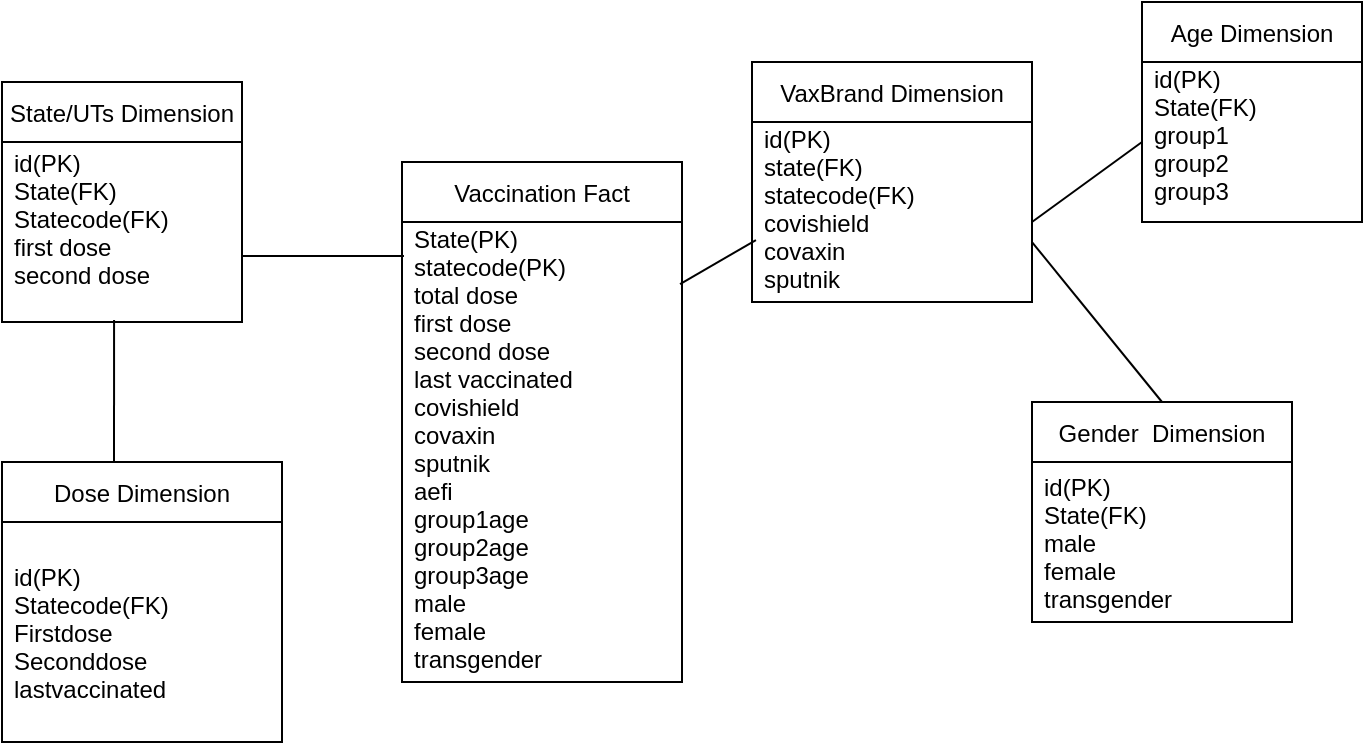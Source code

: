 <mxfile version="16.1.4"><diagram id="wKKEoRlrsNH8WjFI9Vs-" name="Page-1"><mxGraphModel dx="789" dy="546" grid="1" gridSize="10" guides="1" tooltips="1" connect="1" arrows="1" fold="1" page="1" pageScale="1" pageWidth="827" pageHeight="1169" math="0" shadow="0"><root><mxCell id="0"/><mxCell id="1" parent="0"/><mxCell id="Xd6o-LJrpr78kslK1Hlb-1" value="Vaccination Fact" style="swimlane;fontStyle=0;childLayout=stackLayout;horizontal=1;startSize=30;horizontalStack=0;resizeParent=1;resizeParentMax=0;resizeLast=0;collapsible=1;marginBottom=0;" vertex="1" parent="1"><mxGeometry x="290" y="90" width="140" height="260" as="geometry"/></mxCell><mxCell id="Xd6o-LJrpr78kslK1Hlb-2" value="State(PK)&#10;statecode(PK)&#10;total dose&#10;first dose &#10;second dose&#10;last vaccinated&#10;covishield&#10;covaxin&#10;sputnik&#10;aefi&#10;group1age &#10;group2age&#10;group3age&#10;male &#10;female&#10;transgender&#10;" style="text;strokeColor=none;fillColor=none;align=left;verticalAlign=middle;spacingLeft=4;spacingRight=4;overflow=hidden;points=[[0,0.5],[1,0.5]];portConstraint=eastwest;rotatable=0;labelBackgroundColor=none;" vertex="1" parent="Xd6o-LJrpr78kslK1Hlb-1"><mxGeometry y="30" width="140" height="230" as="geometry"/></mxCell><mxCell id="Xd6o-LJrpr78kslK1Hlb-5" value="State/UTs Dimension" style="swimlane;fontStyle=0;childLayout=stackLayout;horizontal=1;startSize=30;horizontalStack=0;resizeParent=1;resizeParentMax=0;resizeLast=0;collapsible=1;marginBottom=0;" vertex="1" parent="1"><mxGeometry x="90" y="50" width="120" height="120" as="geometry"/></mxCell><mxCell id="Xd6o-LJrpr78kslK1Hlb-8" value="id(PK)&#10;State(FK)&#10;Statecode(FK)&#10;first dose&#10;second dose&#10;" style="text;strokeColor=none;fillColor=none;align=left;verticalAlign=middle;spacingLeft=4;spacingRight=4;overflow=hidden;points=[[0,0.5],[1,0.5]];portConstraint=eastwest;rotatable=0;" vertex="1" parent="Xd6o-LJrpr78kslK1Hlb-5"><mxGeometry y="30" width="120" height="90" as="geometry"/></mxCell><mxCell id="Xd6o-LJrpr78kslK1Hlb-9" value="Gender  Dimension" style="swimlane;fontStyle=0;childLayout=stackLayout;horizontal=1;startSize=30;horizontalStack=0;resizeParent=1;resizeParentMax=0;resizeLast=0;collapsible=1;marginBottom=0;" vertex="1" parent="1"><mxGeometry x="605" y="210" width="130" height="110" as="geometry"/></mxCell><mxCell id="Xd6o-LJrpr78kslK1Hlb-10" value="id(PK)&#10;State(FK)&#10;male&#10;female&#10;transgender " style="text;strokeColor=none;fillColor=none;align=left;verticalAlign=middle;spacingLeft=4;spacingRight=4;overflow=hidden;points=[[0,0.5],[1,0.5]];portConstraint=eastwest;rotatable=0;" vertex="1" parent="Xd6o-LJrpr78kslK1Hlb-9"><mxGeometry y="30" width="130" height="80" as="geometry"/></mxCell><mxCell id="Xd6o-LJrpr78kslK1Hlb-11" value="VaxBrand Dimension" style="swimlane;fontStyle=0;childLayout=stackLayout;horizontal=1;startSize=30;horizontalStack=0;resizeParent=1;resizeParentMax=0;resizeLast=0;collapsible=1;marginBottom=0;" vertex="1" parent="1"><mxGeometry x="465" y="40" width="140" height="120" as="geometry"/></mxCell><mxCell id="Xd6o-LJrpr78kslK1Hlb-12" value="id(PK)&#10;state(FK) &#10;statecode(FK)&#10;covishield&#10;covaxin&#10;sputnik&#10;" style="text;strokeColor=none;fillColor=none;align=left;verticalAlign=middle;spacingLeft=4;spacingRight=4;overflow=hidden;points=[[0,0.5],[1,0.5]];portConstraint=eastwest;rotatable=0;" vertex="1" parent="Xd6o-LJrpr78kslK1Hlb-11"><mxGeometry y="30" width="140" height="90" as="geometry"/></mxCell><mxCell id="Xd6o-LJrpr78kslK1Hlb-13" value="Age Dimension" style="swimlane;fontStyle=0;childLayout=stackLayout;horizontal=1;startSize=30;horizontalStack=0;resizeParent=1;resizeParentMax=0;resizeLast=0;collapsible=1;marginBottom=0;" vertex="1" parent="1"><mxGeometry x="660" y="10" width="110" height="110" as="geometry"/></mxCell><mxCell id="Xd6o-LJrpr78kslK1Hlb-14" value="id(PK)&#10;State(FK)&#10;group1&#10;group2&#10;group3&#10;" style="text;strokeColor=none;fillColor=none;align=left;verticalAlign=middle;spacingLeft=4;spacingRight=4;overflow=hidden;points=[[0,0.5],[1,0.5]];portConstraint=eastwest;rotatable=0;" vertex="1" parent="Xd6o-LJrpr78kslK1Hlb-13"><mxGeometry y="30" width="110" height="80" as="geometry"/></mxCell><mxCell id="Xd6o-LJrpr78kslK1Hlb-15" value="Dose Dimension" style="swimlane;fontStyle=0;childLayout=stackLayout;horizontal=1;startSize=30;horizontalStack=0;resizeParent=1;resizeParentMax=0;resizeLast=0;collapsible=1;marginBottom=0;" vertex="1" parent="1"><mxGeometry x="90" y="240" width="140" height="140" as="geometry"/></mxCell><mxCell id="Xd6o-LJrpr78kslK1Hlb-16" value="id(PK)&#10;Statecode(FK)&#10;Firstdose&#10;Seconddose&#10;lastvaccinated" style="text;strokeColor=none;fillColor=none;align=left;verticalAlign=middle;spacingLeft=4;spacingRight=4;overflow=hidden;points=[[0,0.5],[1,0.5]];portConstraint=eastwest;rotatable=0;" vertex="1" parent="Xd6o-LJrpr78kslK1Hlb-15"><mxGeometry y="30" width="140" height="110" as="geometry"/></mxCell><mxCell id="Xd6o-LJrpr78kslK1Hlb-33" value="" style="endArrow=none;html=1;rounded=0;exitX=1;exitY=0.633;exitDx=0;exitDy=0;entryX=0.007;entryY=0.074;entryDx=0;entryDy=0;entryPerimeter=0;exitPerimeter=0;" edge="1" parent="1" source="Xd6o-LJrpr78kslK1Hlb-8" target="Xd6o-LJrpr78kslK1Hlb-2"><mxGeometry width="50" height="50" relative="1" as="geometry"><mxPoint x="390" y="290" as="sourcePoint"/><mxPoint x="440" y="240" as="targetPoint"/></mxGeometry></mxCell><mxCell id="Xd6o-LJrpr78kslK1Hlb-34" value="" style="endArrow=none;html=1;rounded=0;entryX=0.467;entryY=0.989;entryDx=0;entryDy=0;entryPerimeter=0;" edge="1" parent="1" target="Xd6o-LJrpr78kslK1Hlb-8"><mxGeometry width="50" height="50" relative="1" as="geometry"><mxPoint x="146" y="240" as="sourcePoint"/><mxPoint x="440" y="240" as="targetPoint"/></mxGeometry></mxCell><mxCell id="Xd6o-LJrpr78kslK1Hlb-36" value="" style="endArrow=none;html=1;rounded=0;exitX=0.993;exitY=0.135;exitDx=0;exitDy=0;exitPerimeter=0;entryX=0.014;entryY=0.656;entryDx=0;entryDy=0;entryPerimeter=0;" edge="1" parent="1" source="Xd6o-LJrpr78kslK1Hlb-2" target="Xd6o-LJrpr78kslK1Hlb-12"><mxGeometry width="50" height="50" relative="1" as="geometry"><mxPoint x="390" y="290" as="sourcePoint"/><mxPoint x="440" y="240" as="targetPoint"/></mxGeometry></mxCell><mxCell id="Xd6o-LJrpr78kslK1Hlb-38" value="" style="endArrow=none;html=1;rounded=0;entryX=1;entryY=0.667;entryDx=0;entryDy=0;entryPerimeter=0;exitX=0.5;exitY=0;exitDx=0;exitDy=0;" edge="1" parent="1" source="Xd6o-LJrpr78kslK1Hlb-9" target="Xd6o-LJrpr78kslK1Hlb-12"><mxGeometry width="50" height="50" relative="1" as="geometry"><mxPoint x="390" y="290" as="sourcePoint"/><mxPoint x="440" y="240" as="targetPoint"/></mxGeometry></mxCell><mxCell id="Xd6o-LJrpr78kslK1Hlb-39" value="" style="endArrow=none;html=1;rounded=0;entryX=0;entryY=0.5;entryDx=0;entryDy=0;" edge="1" parent="1" target="Xd6o-LJrpr78kslK1Hlb-14"><mxGeometry width="50" height="50" relative="1" as="geometry"><mxPoint x="605" y="120" as="sourcePoint"/><mxPoint x="655" y="70" as="targetPoint"/></mxGeometry></mxCell></root></mxGraphModel></diagram></mxfile>